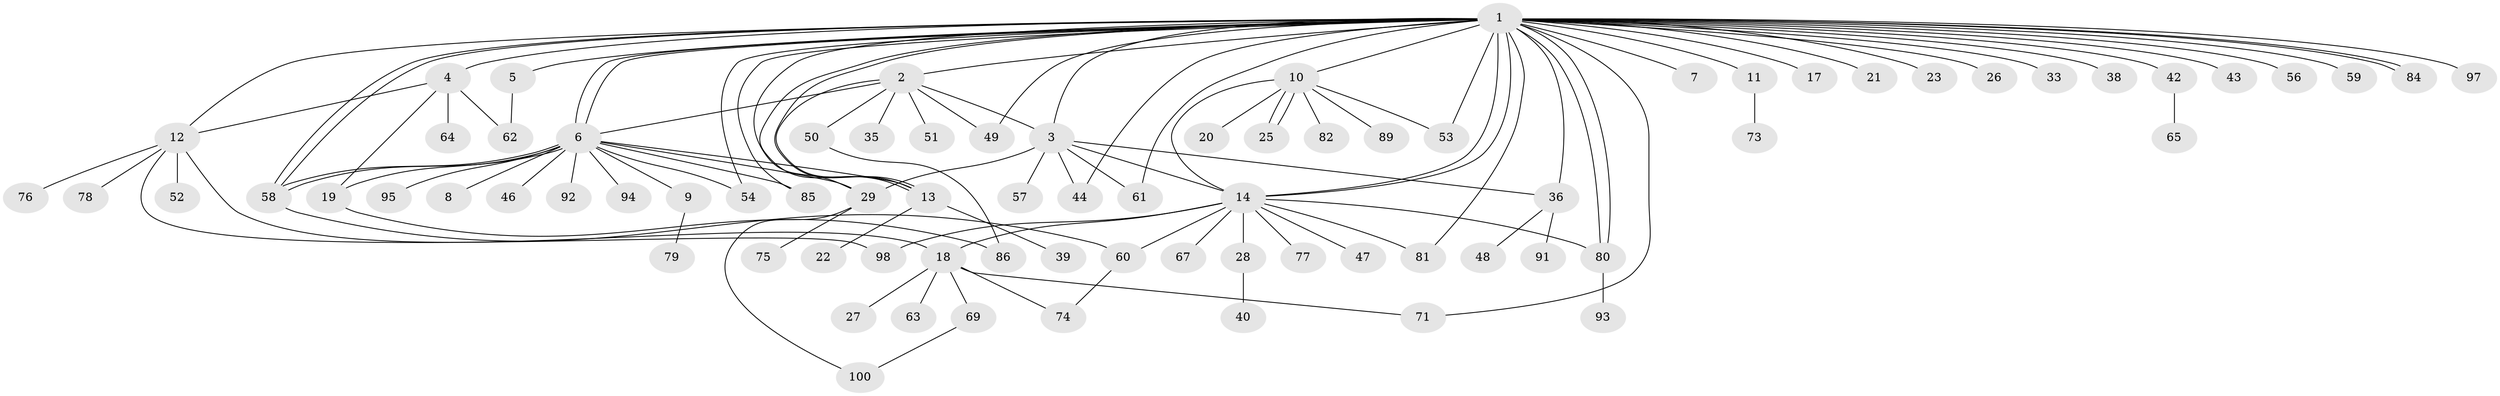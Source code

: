 // original degree distribution, {44: 0.01, 6: 0.03, 8: 0.01, 4: 0.04, 2: 0.25, 16: 0.01, 1: 0.47, 9: 0.01, 3: 0.12, 7: 0.01, 10: 0.01, 5: 0.03}
// Generated by graph-tools (version 1.1) at 2025/38/02/21/25 10:38:53]
// undirected, 79 vertices, 114 edges
graph export_dot {
graph [start="1"]
  node [color=gray90,style=filled];
  1 [super="+45"];
  2 [super="+16"];
  3 [super="+68"];
  4 [super="+32"];
  5;
  6 [super="+37"];
  7;
  8;
  9;
  10 [super="+99"];
  11;
  12 [super="+30"];
  13 [super="+41"];
  14 [super="+15"];
  17;
  18 [super="+24"];
  19 [super="+70"];
  20;
  21;
  22;
  23;
  25;
  26 [super="+31"];
  27;
  28;
  29 [super="+34"];
  33;
  35;
  36 [super="+72"];
  38;
  39 [super="+66"];
  40;
  42;
  43;
  44 [super="+96"];
  46;
  47;
  48;
  49 [super="+55"];
  50;
  51;
  52;
  53;
  54;
  56 [super="+83"];
  57;
  58;
  59;
  60;
  61 [super="+87"];
  62;
  63;
  64;
  65;
  67;
  69;
  71 [super="+90"];
  73 [super="+88"];
  74;
  75;
  76;
  77;
  78;
  79;
  80;
  81;
  82;
  84;
  85;
  86;
  89;
  91;
  92;
  93;
  94;
  95;
  97;
  98;
  100;
  1 -- 2;
  1 -- 3 [weight=2];
  1 -- 4;
  1 -- 5;
  1 -- 6;
  1 -- 6;
  1 -- 7;
  1 -- 10;
  1 -- 11;
  1 -- 12;
  1 -- 13;
  1 -- 13;
  1 -- 14;
  1 -- 14;
  1 -- 17;
  1 -- 21;
  1 -- 23;
  1 -- 26;
  1 -- 29;
  1 -- 33;
  1 -- 38;
  1 -- 42;
  1 -- 43;
  1 -- 44;
  1 -- 49;
  1 -- 53;
  1 -- 54;
  1 -- 56;
  1 -- 58;
  1 -- 58;
  1 -- 59;
  1 -- 61;
  1 -- 80;
  1 -- 80;
  1 -- 81;
  1 -- 84;
  1 -- 84;
  1 -- 85;
  1 -- 97;
  1 -- 71;
  1 -- 36;
  2 -- 13;
  2 -- 35;
  2 -- 51;
  2 -- 6;
  2 -- 49;
  2 -- 3;
  2 -- 50;
  3 -- 29;
  3 -- 36;
  3 -- 44;
  3 -- 57;
  3 -- 61;
  3 -- 14;
  4 -- 12;
  4 -- 64;
  4 -- 62;
  4 -- 19;
  5 -- 62;
  6 -- 8;
  6 -- 9;
  6 -- 13;
  6 -- 19;
  6 -- 29 [weight=2];
  6 -- 46;
  6 -- 54;
  6 -- 58;
  6 -- 58;
  6 -- 85;
  6 -- 92;
  6 -- 94;
  6 -- 95;
  9 -- 79;
  10 -- 20;
  10 -- 25;
  10 -- 25;
  10 -- 53;
  10 -- 82;
  10 -- 89;
  10 -- 14;
  11 -- 73;
  12 -- 18;
  12 -- 98;
  12 -- 52;
  12 -- 78;
  12 -- 76;
  13 -- 22;
  13 -- 39;
  14 -- 18;
  14 -- 28;
  14 -- 47;
  14 -- 60;
  14 -- 77;
  14 -- 80;
  14 -- 81;
  14 -- 98;
  14 -- 67;
  18 -- 27;
  18 -- 69;
  18 -- 71;
  18 -- 74;
  18 -- 63;
  19 -- 86;
  28 -- 40;
  29 -- 100;
  29 -- 75;
  36 -- 48;
  36 -- 91;
  42 -- 65;
  50 -- 86;
  58 -- 60;
  60 -- 74;
  69 -- 100;
  80 -- 93;
}
